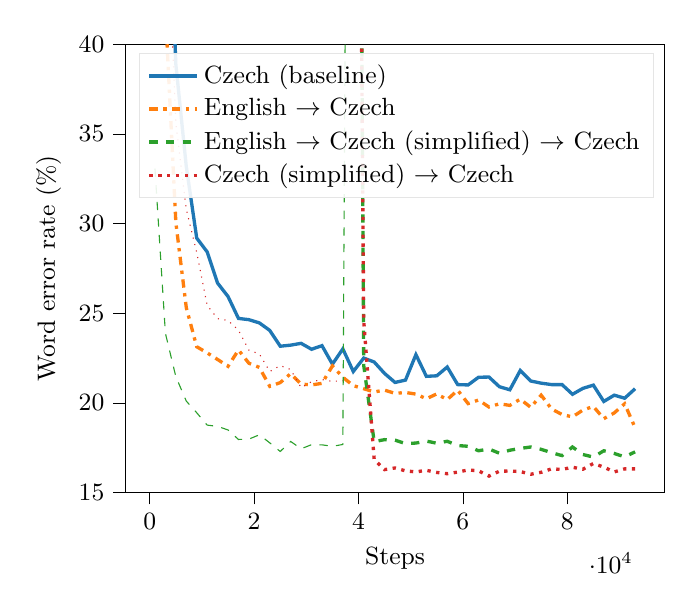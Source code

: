 % This file was created by tikzplotlib v0.8.7.
\begin{tikzpicture}
\small
\definecolor{color0}{rgb}{0.122,0.467,0.706}
\definecolor{color1}{rgb}{1,0.498,0.055}
\definecolor{color2}{rgb}{0.173,0.627,0.173}
\definecolor{color3}{rgb}{0.839,0.153,0.157}
\definecolor{color4}{rgb}{0,0,0}
 
\begin{axis}[
legend cell align={left},
legend style={fill opacity=0.9, draw opacity=1, text opacity=1, draw=white!90.0!black},
tick align=outside,
tick pos=left,
x grid style={white!69.02!black},
xlabel={Steps},
xmin=-4700, xmax=98700,
xtick style={color=black},
y grid style={white!69.02!black},
ylabel={Word error rate (\%)},
ymin=15.0, ymax=40,
ytick style={color=black}
]
 
\addplot [very thick, color0]
table {%
0 100
 
1000 89.44
3000 54.01
5000 38.88
7000 33.18
9000 29.19
11000 28.42
13000 26.68
15000 25.93
17000 24.71
19000 24.64
21000 24.46
23000 24.04
25000 23.16
27000 23.22
29000 23.32
31000 22.99
33000 23.19
35000 22.16
37000 23.01
39000 21.75
41000 22.5
43000 22.28
45000 21.64
47000 21.14
49000 21.27
51000 22.69
53000 21.48
55000 21.51
57000 22
59000 21.02
61000 21
63000 21.43
65000 21.44
67000 20.9
69000 20.73
71000 21.81
73000 21.22
75000 21.1
77000 21.02
79000 21.02
81000 20.48
83000 20.81
85000 20.99
87000 20.08
89000 20.43
91000 20.26
93000 20.79
};
\addlegendentry{Czech (baseline)}
 
\addplot [very thick, dashdotted, color1]
table {%
0 100
 
1000 97.71
3000 41.88
5000 30.06
7000 25.31
9000 23.13
11000 22.79
13000 22.42
15000 22.04
17000 22.95
19000 22.21
21000 21.98
23000 20.92
25000 21.13
27000 21.63
29000 21.05
31000 21
33000 21.09
35000 22.06
37000 21.43
39000 20.96
41000 20.79
43000 20.61
45000 20.71
47000 20.53
49000 20.58
51000 20.49
53000 20.23
55000 20.5
57000 20.18
59000 20.71
61000 19.96
63000 20.16
65000 19.77
67000 19.95
69000 19.86
71000 20.21
73000 19.75
75000 20.43
77000 19.66
79000 19.35
81000 19.22
83000 19.6
85000 19.8
87000 19.12
89000 19.44
91000 19.95
93000 18.61
 
 
};
\addlegendentry{English $\rightarrow$ Czech}
\addplot [very thick, dashed, color2]
table {%
39000 122.18
41000 22.09
43000 17.84
45000 17.95
47000 17.92
49000 17.73
51000 17.76
53000 17.87
55000 17.75
57000 17.86
59000 17.62
61000 17.58
63000 17.33
65000 17.43
67000 17.19
69000 17.36
71000 17.46
73000 17.54
75000 17.41
77000 17.22
79000 17.06
81000 17.54
83000 17.12
85000 16.98
87000 17.33
89000 17.18
91000 16.99
93000 17.27
 
 
};
\addlegendentry{English $\rightarrow$ Czech (simplified) $\rightarrow$ Czech}
 
\addplot [very thick, dotted, color3]
table {%
39000 100
41000 24.59
43000 16.84
45000 16.28
47000 16.37
49000 16.21
51000 16.15
53000 16.24
55000 16.12
57000 16.05
59000 16.14
61000 16.26
63000 16.21
65000 15.92
67000 16.19
69000 16.2
71000 16.17
73000 16.02
75000 16.13
77000 16.32
79000 16.29
81000 16.41
83000 16.3
85000 16.62
87000 16.42
89000 16.15
91000 16.32
93000 16.32
 
 
};
\addlegendentry{Czech (simplified) $\rightarrow$ Czech}
 
\addplot [dotted, color3]
table {%
0 100
 
1000 96.9
3000 49.94
5000 35.59
7000 30.8
9000 28.38
11000 25.44
13000 24.7
15000 24.59
17000 24.06
19000 22.94
21000 22.73
23000 21.75
25000 22.08
27000 21.86
29000 20.85
31000 21.18
33000 21.3
35000 21.2
37000 21.23
};
 
 
\addplot [dashed, color2]
table {%
0 103.4
 
1000 33.06
3000 23.88
5000 21.46
7000 20.1
9000 19.45
11000 18.76
13000 18.69
15000 18.49
17000 17.96
19000 17.98
21000 18.22
23000 17.77
25000 17.29
27000 17.85
29000 17.44
31000 17.67
33000 17.66
35000 17.58
37000 17.68
39000 122.18
};
 
%\addplot [line width=0.5mm, color4] coordinates { (38500,16) (38500,22) };
%\addplot [line width=0.5mm, color4] coordinates { (41000,16) (41000,22) };
%\draw (axis cs:38500,16) circle [blue, radius=1];
%\filldraw (38500,16) circle (3pt);
\end{axis}
 
\end{tikzpicture}
 